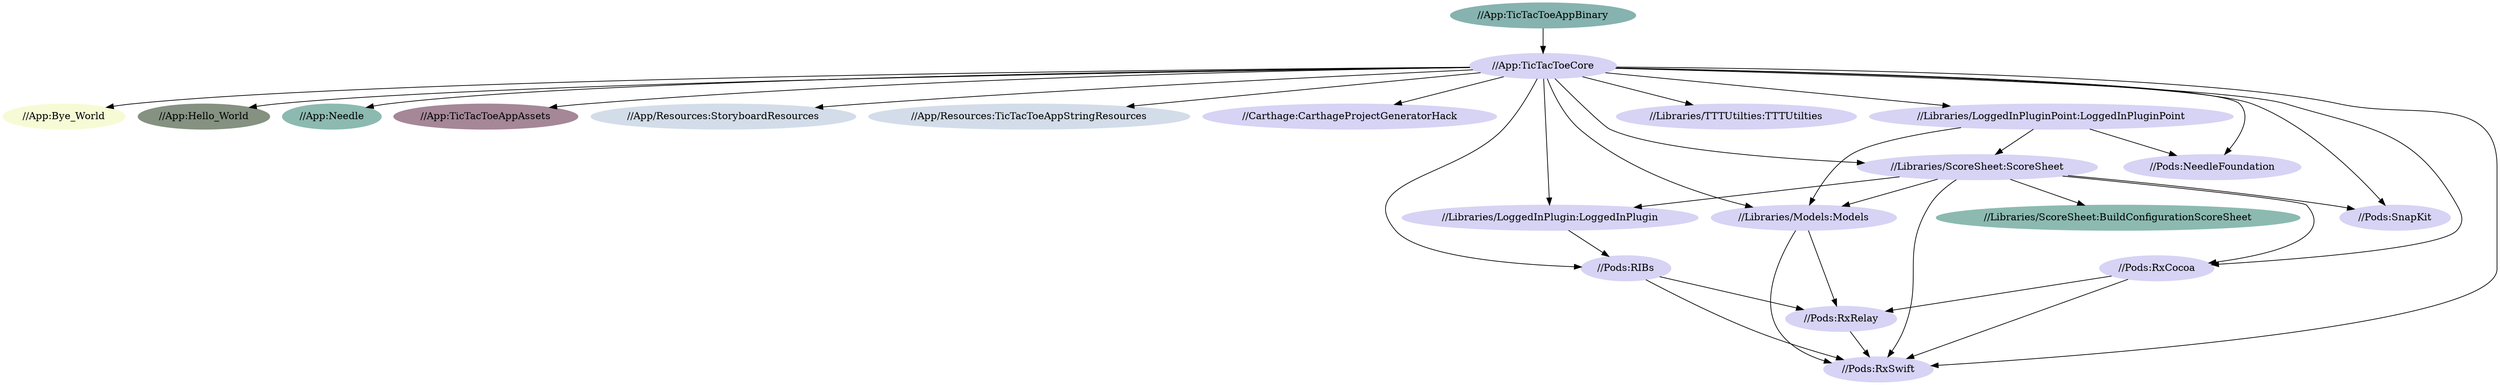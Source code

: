 digraph result_graph {
  "//App:Bye_World" [style=filled,color="#F6FBD5"];
  "//App:Hello_World" [style=filled,color="#859181"];
  "//App:Needle" [style=filled,color="#8CBAB0"];
  "//App:TicTacToeAppAssets" [style=filled,color="#A58798"];
  "//App:TicTacToeAppBinary" [style=filled,color="#86B3AF"];
  "//App:TicTacToeAppBinary" -> "//App:TicTacToeCore";
  "//App:TicTacToeCore" [style=filled,color="#D6D3F5"];
  "//App:TicTacToeCore" -> "//App:Bye_World";
  "//App:TicTacToeCore" -> "//App:Hello_World";
  "//App:TicTacToeCore" -> "//App:Needle";
  "//App:TicTacToeCore" -> "//App:TicTacToeAppAssets";
  "//App:TicTacToeCore" -> "//App/Resources:StoryboardResources";
  "//App:TicTacToeCore" -> "//App/Resources:TicTacToeAppStringResources";
  "//App:TicTacToeCore" -> "//Carthage:CarthageProjectGeneratorHack";
  "//App:TicTacToeCore" -> "//Libraries/LoggedInPlugin:LoggedInPlugin";
  "//App:TicTacToeCore" -> "//Libraries/LoggedInPluginPoint:LoggedInPluginPoint";
  "//App:TicTacToeCore" -> "//Libraries/Models:Models";
  "//App:TicTacToeCore" -> "//Libraries/ScoreSheet:ScoreSheet";
  "//App:TicTacToeCore" -> "//Libraries/TTTUtilties:TTTUtilties";
  "//App:TicTacToeCore" -> "//Pods:NeedleFoundation";
  "//App:TicTacToeCore" -> "//Pods:RIBs";
  "//App:TicTacToeCore" -> "//Pods:RxCocoa";
  "//App:TicTacToeCore" -> "//Pods:RxSwift";
  "//App:TicTacToeCore" -> "//Pods:SnapKit";
  "//App/Resources:StoryboardResources" [style=filled,color="#D3DDE9"];
  "//App/Resources:TicTacToeAppStringResources" [style=filled,color="#D3DDE9"];
  "//Carthage:CarthageProjectGeneratorHack" [style=filled,color="#D6D3F5"];
  "//Libraries/LoggedInPlugin:LoggedInPlugin" [style=filled,color="#D6D3F5"];
  "//Libraries/LoggedInPlugin:LoggedInPlugin" -> "//Pods:RIBs";
  "//Libraries/LoggedInPluginPoint:LoggedInPluginPoint" [style=filled,color="#D6D3F5"];
  "//Libraries/LoggedInPluginPoint:LoggedInPluginPoint" -> "//Libraries/Models:Models";
  "//Libraries/LoggedInPluginPoint:LoggedInPluginPoint" -> "//Libraries/ScoreSheet:ScoreSheet";
  "//Libraries/LoggedInPluginPoint:LoggedInPluginPoint" -> "//Pods:NeedleFoundation";
  "//Libraries/Models:Models" [style=filled,color="#D6D3F5"];
  "//Libraries/Models:Models" -> "//Pods:RxRelay";
  "//Libraries/Models:Models" -> "//Pods:RxSwift";
  "//Libraries/ScoreSheet:BuildConfigurationScoreSheet" [style=filled,color="#8CBAB0"];
  "//Libraries/ScoreSheet:ScoreSheet" [style=filled,color="#D6D3F5"];
  "//Libraries/ScoreSheet:ScoreSheet" -> "//Libraries/LoggedInPlugin:LoggedInPlugin";
  "//Libraries/ScoreSheet:ScoreSheet" -> "//Libraries/Models:Models";
  "//Libraries/ScoreSheet:ScoreSheet" -> "//Libraries/ScoreSheet:BuildConfigurationScoreSheet";
  "//Libraries/ScoreSheet:ScoreSheet" -> "//Pods:RxCocoa";
  "//Libraries/ScoreSheet:ScoreSheet" -> "//Pods:RxSwift";
  "//Libraries/ScoreSheet:ScoreSheet" -> "//Pods:SnapKit";
  "//Libraries/TTTUtilties:TTTUtilties" [style=filled,color="#D6D3F5"];
  "//Pods:NeedleFoundation" [style=filled,color="#D6D3F5"];
  "//Pods:RIBs" [style=filled,color="#D6D3F5"];
  "//Pods:RIBs" -> "//Pods:RxRelay";
  "//Pods:RIBs" -> "//Pods:RxSwift";
  "//Pods:RxCocoa" [style=filled,color="#D6D3F5"];
  "//Pods:RxCocoa" -> "//Pods:RxRelay";
  "//Pods:RxCocoa" -> "//Pods:RxSwift";
  "//Pods:RxRelay" [style=filled,color="#D6D3F5"];
  "//Pods:RxRelay" -> "//Pods:RxSwift";
  "//Pods:RxSwift" [style=filled,color="#D6D3F5"];
  "//Pods:SnapKit" [style=filled,color="#D6D3F5"];
}
